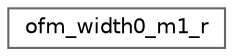 digraph "Graphical Class Hierarchy"
{
 // LATEX_PDF_SIZE
  bgcolor="transparent";
  edge [fontname=Helvetica,fontsize=10,labelfontname=Helvetica,labelfontsize=10];
  node [fontname=Helvetica,fontsize=10,shape=box,height=0.2,width=0.4];
  rankdir="LR";
  Node0 [id="Node000000",label="ofm_width0_m1_r",height=0.2,width=0.4,color="grey40", fillcolor="white", style="filled",URL="$structofm__width0__m1__r.html",tooltip=" "];
}
